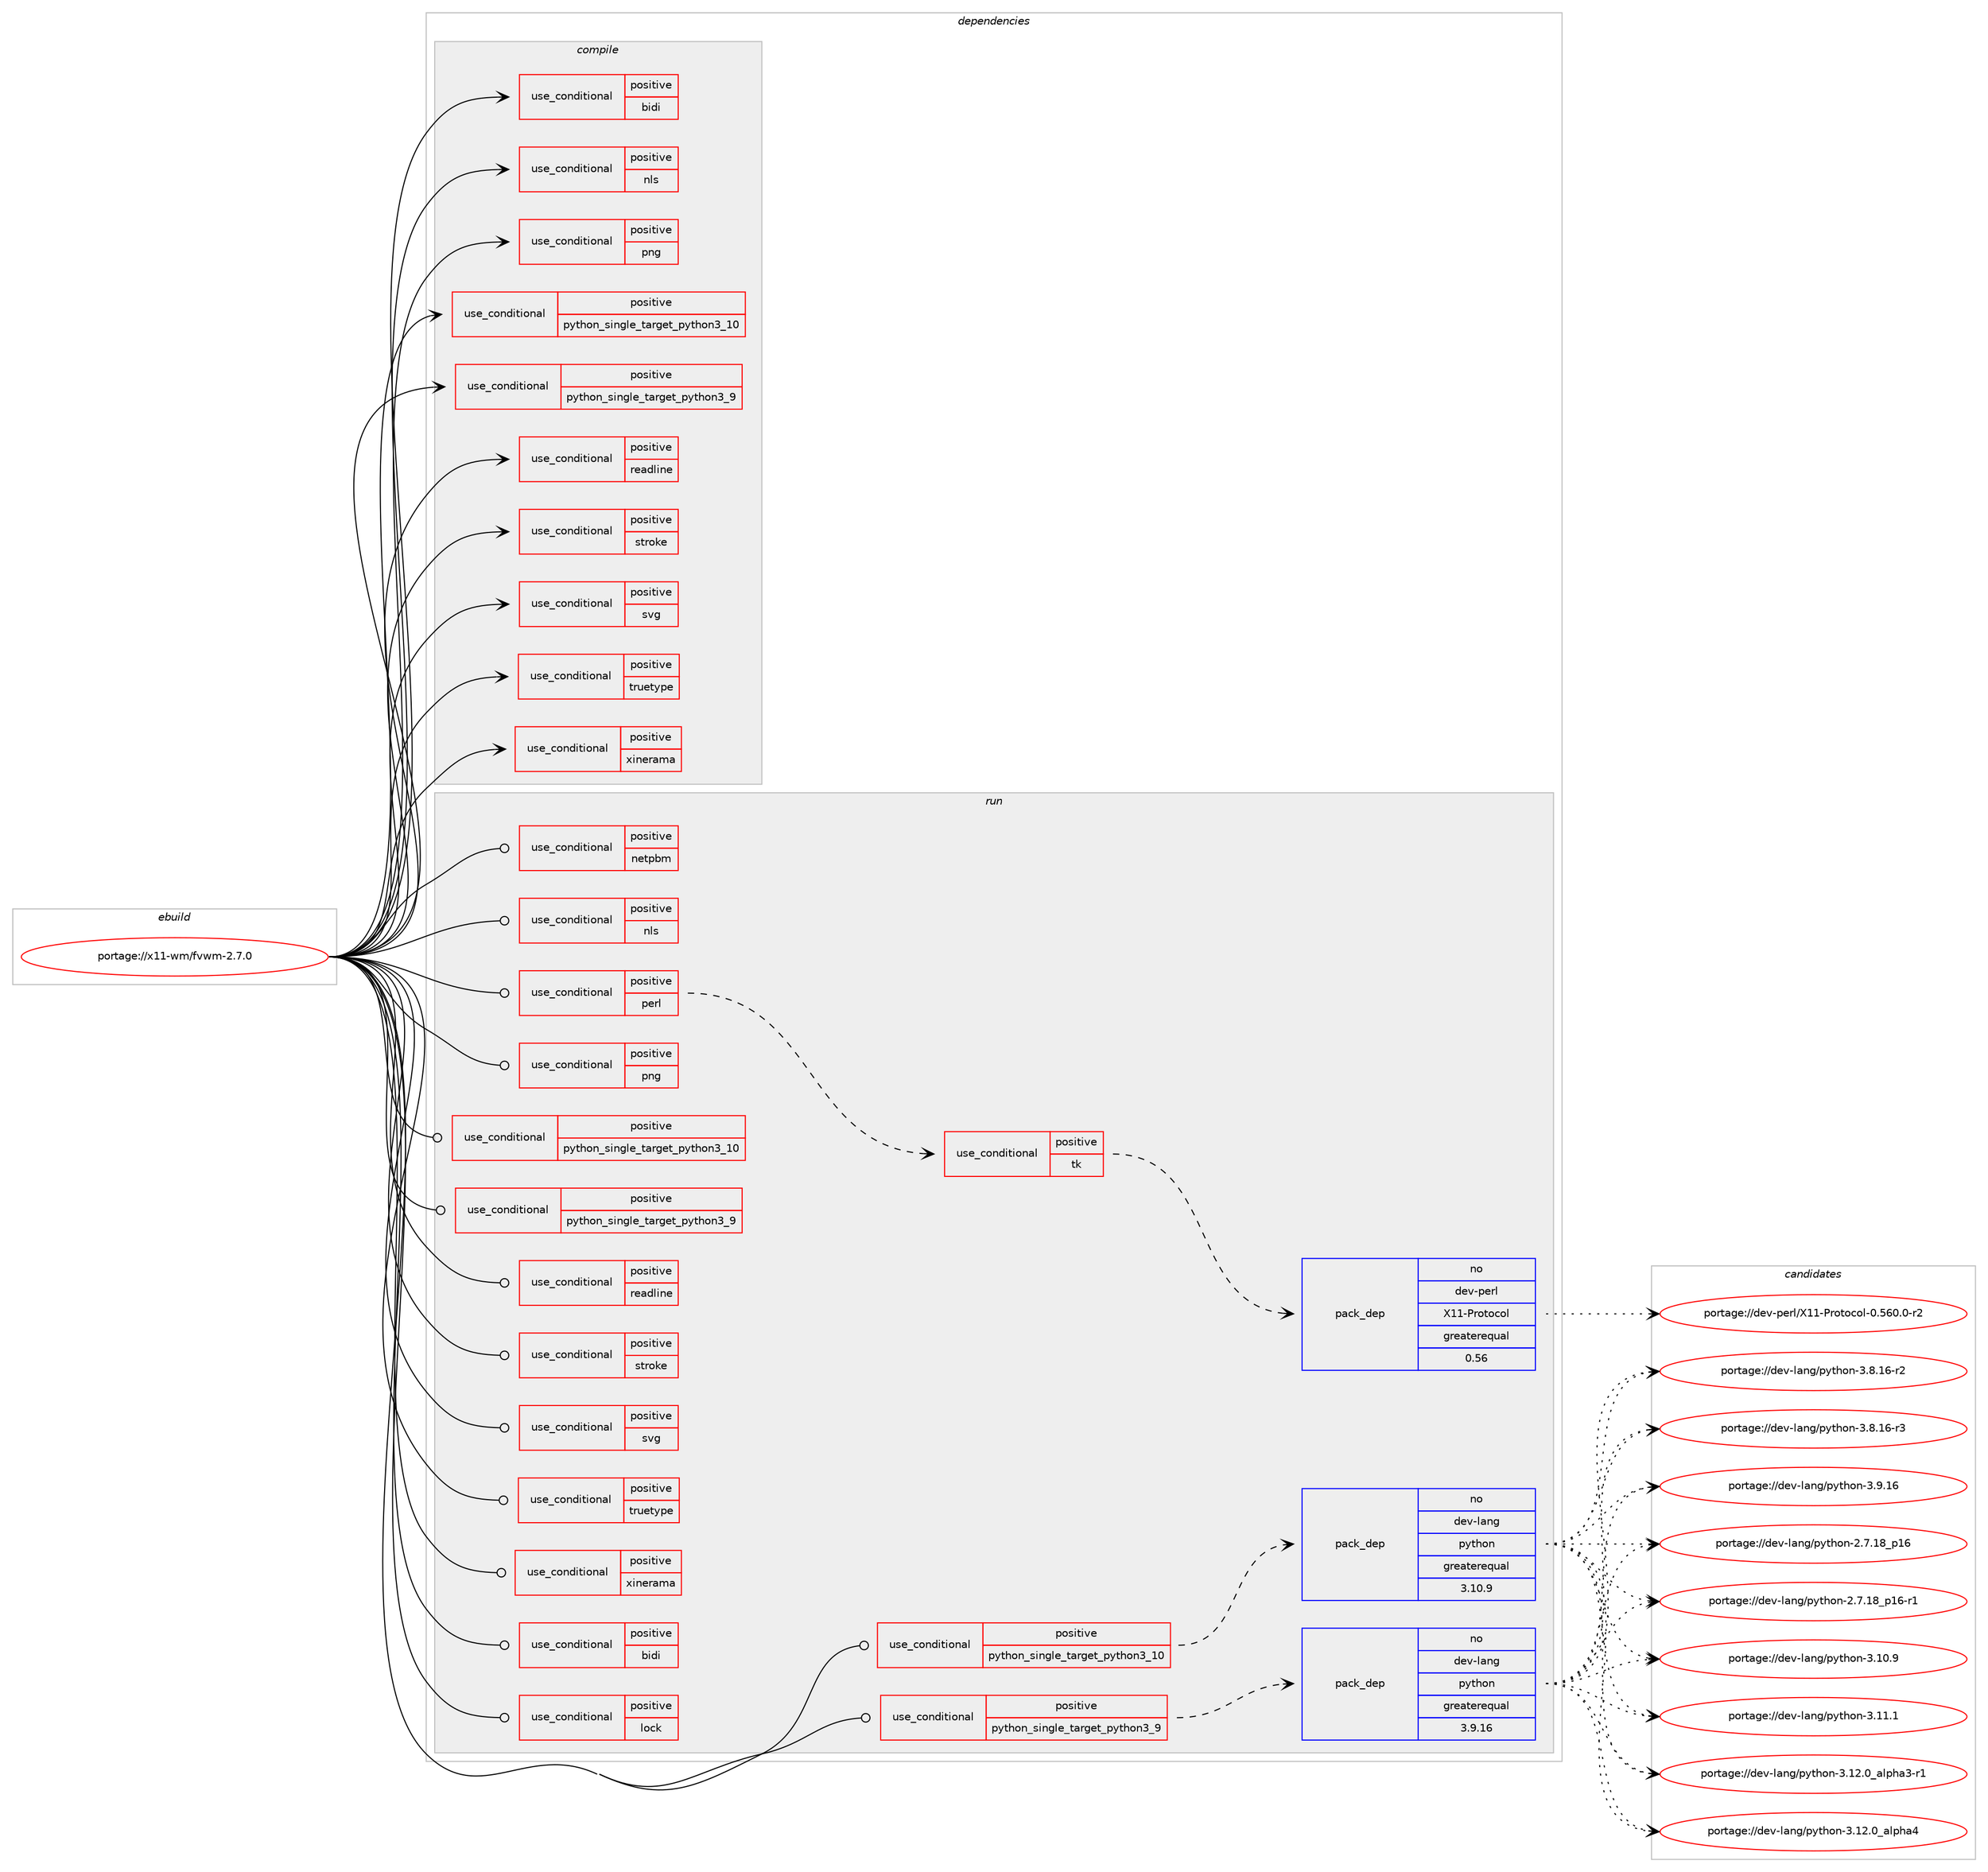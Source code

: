 digraph prolog {

# *************
# Graph options
# *************

newrank=true;
concentrate=true;
compound=true;
graph [rankdir=LR,fontname=Helvetica,fontsize=10,ranksep=1.5];#, ranksep=2.5, nodesep=0.2];
edge  [arrowhead=vee];
node  [fontname=Helvetica,fontsize=10];

# **********
# The ebuild
# **********

subgraph cluster_leftcol {
color=gray;
rank=same;
label=<<i>ebuild</i>>;
id [label="portage://x11-wm/fvwm-2.7.0", color=red, width=4, href="../x11-wm/fvwm-2.7.0.svg"];
}

# ****************
# The dependencies
# ****************

subgraph cluster_midcol {
color=gray;
label=<<i>dependencies</i>>;
subgraph cluster_compile {
fillcolor="#eeeeee";
style=filled;
label=<<i>compile</i>>;
subgraph cond5726 {
dependency9182 [label=<<TABLE BORDER="0" CELLBORDER="1" CELLSPACING="0" CELLPADDING="4"><TR><TD ROWSPAN="3" CELLPADDING="10">use_conditional</TD></TR><TR><TD>positive</TD></TR><TR><TD>bidi</TD></TR></TABLE>>, shape=none, color=red];
# *** BEGIN UNKNOWN DEPENDENCY TYPE (TODO) ***
# dependency9182 -> package_dependency(portage://x11-wm/fvwm-2.7.0,install,no,dev-libs,fribidi,none,[,,],[],[])
# *** END UNKNOWN DEPENDENCY TYPE (TODO) ***

}
id:e -> dependency9182:w [weight=20,style="solid",arrowhead="vee"];
subgraph cond5727 {
dependency9183 [label=<<TABLE BORDER="0" CELLBORDER="1" CELLSPACING="0" CELLPADDING="4"><TR><TD ROWSPAN="3" CELLPADDING="10">use_conditional</TD></TR><TR><TD>positive</TD></TR><TR><TD>nls</TD></TR></TABLE>>, shape=none, color=red];
# *** BEGIN UNKNOWN DEPENDENCY TYPE (TODO) ***
# dependency9183 -> package_dependency(portage://x11-wm/fvwm-2.7.0,install,no,virtual,libintl,none,[,,],[],[])
# *** END UNKNOWN DEPENDENCY TYPE (TODO) ***

}
id:e -> dependency9183:w [weight=20,style="solid",arrowhead="vee"];
subgraph cond5728 {
dependency9184 [label=<<TABLE BORDER="0" CELLBORDER="1" CELLSPACING="0" CELLPADDING="4"><TR><TD ROWSPAN="3" CELLPADDING="10">use_conditional</TD></TR><TR><TD>positive</TD></TR><TR><TD>png</TD></TR></TABLE>>, shape=none, color=red];
# *** BEGIN UNKNOWN DEPENDENCY TYPE (TODO) ***
# dependency9184 -> package_dependency(portage://x11-wm/fvwm-2.7.0,install,no,media-libs,libpng,none,[,,],[slot(0),equal],[])
# *** END UNKNOWN DEPENDENCY TYPE (TODO) ***

}
id:e -> dependency9184:w [weight=20,style="solid",arrowhead="vee"];
subgraph cond5729 {
dependency9185 [label=<<TABLE BORDER="0" CELLBORDER="1" CELLSPACING="0" CELLPADDING="4"><TR><TD ROWSPAN="3" CELLPADDING="10">use_conditional</TD></TR><TR><TD>positive</TD></TR><TR><TD>python_single_target_python3_10</TD></TR></TABLE>>, shape=none, color=red];
# *** BEGIN UNKNOWN DEPENDENCY TYPE (TODO) ***
# dependency9185 -> package_dependency(portage://x11-wm/fvwm-2.7.0,install,no,dev-python,pyxdg,none,[,,],[],[use(enable(python_targets_python3_10),negative)])
# *** END UNKNOWN DEPENDENCY TYPE (TODO) ***

}
id:e -> dependency9185:w [weight=20,style="solid",arrowhead="vee"];
subgraph cond5730 {
dependency9186 [label=<<TABLE BORDER="0" CELLBORDER="1" CELLSPACING="0" CELLPADDING="4"><TR><TD ROWSPAN="3" CELLPADDING="10">use_conditional</TD></TR><TR><TD>positive</TD></TR><TR><TD>python_single_target_python3_9</TD></TR></TABLE>>, shape=none, color=red];
# *** BEGIN UNKNOWN DEPENDENCY TYPE (TODO) ***
# dependency9186 -> package_dependency(portage://x11-wm/fvwm-2.7.0,install,no,dev-python,pyxdg,none,[,,],[],[use(enable(python_targets_python3_9),negative)])
# *** END UNKNOWN DEPENDENCY TYPE (TODO) ***

}
id:e -> dependency9186:w [weight=20,style="solid",arrowhead="vee"];
subgraph cond5731 {
dependency9187 [label=<<TABLE BORDER="0" CELLBORDER="1" CELLSPACING="0" CELLPADDING="4"><TR><TD ROWSPAN="3" CELLPADDING="10">use_conditional</TD></TR><TR><TD>positive</TD></TR><TR><TD>readline</TD></TR></TABLE>>, shape=none, color=red];
# *** BEGIN UNKNOWN DEPENDENCY TYPE (TODO) ***
# dependency9187 -> package_dependency(portage://x11-wm/fvwm-2.7.0,install,no,sys-libs,ncurses,none,[,,],[slot(0),equal],[])
# *** END UNKNOWN DEPENDENCY TYPE (TODO) ***

# *** BEGIN UNKNOWN DEPENDENCY TYPE (TODO) ***
# dependency9187 -> package_dependency(portage://x11-wm/fvwm-2.7.0,install,no,sys-libs,readline,none,[,,],[slot(0),equal],[])
# *** END UNKNOWN DEPENDENCY TYPE (TODO) ***

}
id:e -> dependency9187:w [weight=20,style="solid",arrowhead="vee"];
subgraph cond5732 {
dependency9188 [label=<<TABLE BORDER="0" CELLBORDER="1" CELLSPACING="0" CELLPADDING="4"><TR><TD ROWSPAN="3" CELLPADDING="10">use_conditional</TD></TR><TR><TD>positive</TD></TR><TR><TD>stroke</TD></TR></TABLE>>, shape=none, color=red];
# *** BEGIN UNKNOWN DEPENDENCY TYPE (TODO) ***
# dependency9188 -> package_dependency(portage://x11-wm/fvwm-2.7.0,install,no,dev-libs,libstroke,none,[,,],[],[])
# *** END UNKNOWN DEPENDENCY TYPE (TODO) ***

}
id:e -> dependency9188:w [weight=20,style="solid",arrowhead="vee"];
subgraph cond5733 {
dependency9189 [label=<<TABLE BORDER="0" CELLBORDER="1" CELLSPACING="0" CELLPADDING="4"><TR><TD ROWSPAN="3" CELLPADDING="10">use_conditional</TD></TR><TR><TD>positive</TD></TR><TR><TD>svg</TD></TR></TABLE>>, shape=none, color=red];
# *** BEGIN UNKNOWN DEPENDENCY TYPE (TODO) ***
# dependency9189 -> package_dependency(portage://x11-wm/fvwm-2.7.0,install,no,gnome-base,librsvg,none,[,,],[],[])
# *** END UNKNOWN DEPENDENCY TYPE (TODO) ***

}
id:e -> dependency9189:w [weight=20,style="solid",arrowhead="vee"];
subgraph cond5734 {
dependency9190 [label=<<TABLE BORDER="0" CELLBORDER="1" CELLSPACING="0" CELLPADDING="4"><TR><TD ROWSPAN="3" CELLPADDING="10">use_conditional</TD></TR><TR><TD>positive</TD></TR><TR><TD>truetype</TD></TR></TABLE>>, shape=none, color=red];
# *** BEGIN UNKNOWN DEPENDENCY TYPE (TODO) ***
# dependency9190 -> package_dependency(portage://x11-wm/fvwm-2.7.0,install,no,media-libs,fontconfig,none,[,,],[],[])
# *** END UNKNOWN DEPENDENCY TYPE (TODO) ***

# *** BEGIN UNKNOWN DEPENDENCY TYPE (TODO) ***
# dependency9190 -> package_dependency(portage://x11-wm/fvwm-2.7.0,install,no,x11-libs,libXft,none,[,,],[],[])
# *** END UNKNOWN DEPENDENCY TYPE (TODO) ***

}
id:e -> dependency9190:w [weight=20,style="solid",arrowhead="vee"];
subgraph cond5735 {
dependency9191 [label=<<TABLE BORDER="0" CELLBORDER="1" CELLSPACING="0" CELLPADDING="4"><TR><TD ROWSPAN="3" CELLPADDING="10">use_conditional</TD></TR><TR><TD>positive</TD></TR><TR><TD>xinerama</TD></TR></TABLE>>, shape=none, color=red];
# *** BEGIN UNKNOWN DEPENDENCY TYPE (TODO) ***
# dependency9191 -> package_dependency(portage://x11-wm/fvwm-2.7.0,install,no,x11-libs,libXinerama,none,[,,],[],[])
# *** END UNKNOWN DEPENDENCY TYPE (TODO) ***

}
id:e -> dependency9191:w [weight=20,style="solid",arrowhead="vee"];
# *** BEGIN UNKNOWN DEPENDENCY TYPE (TODO) ***
# id -> package_dependency(portage://x11-wm/fvwm-2.7.0,install,no,sys-libs,zlib,none,[,,],[],[])
# *** END UNKNOWN DEPENDENCY TYPE (TODO) ***

# *** BEGIN UNKNOWN DEPENDENCY TYPE (TODO) ***
# id -> package_dependency(portage://x11-wm/fvwm-2.7.0,install,no,virtual,libiconv,none,[,,],[],[])
# *** END UNKNOWN DEPENDENCY TYPE (TODO) ***

# *** BEGIN UNKNOWN DEPENDENCY TYPE (TODO) ***
# id -> package_dependency(portage://x11-wm/fvwm-2.7.0,install,no,x11-base,xorg-proto,none,[,,],[],[])
# *** END UNKNOWN DEPENDENCY TYPE (TODO) ***

# *** BEGIN UNKNOWN DEPENDENCY TYPE (TODO) ***
# id -> package_dependency(portage://x11-wm/fvwm-2.7.0,install,no,x11-libs,libICE,none,[,,],[],[])
# *** END UNKNOWN DEPENDENCY TYPE (TODO) ***

# *** BEGIN UNKNOWN DEPENDENCY TYPE (TODO) ***
# id -> package_dependency(portage://x11-wm/fvwm-2.7.0,install,no,x11-libs,libSM,none,[,,],[],[])
# *** END UNKNOWN DEPENDENCY TYPE (TODO) ***

# *** BEGIN UNKNOWN DEPENDENCY TYPE (TODO) ***
# id -> package_dependency(portage://x11-wm/fvwm-2.7.0,install,no,x11-libs,libX11,none,[,,],[],[])
# *** END UNKNOWN DEPENDENCY TYPE (TODO) ***

# *** BEGIN UNKNOWN DEPENDENCY TYPE (TODO) ***
# id -> package_dependency(portage://x11-wm/fvwm-2.7.0,install,no,x11-libs,libXau,none,[,,],[],[])
# *** END UNKNOWN DEPENDENCY TYPE (TODO) ***

# *** BEGIN UNKNOWN DEPENDENCY TYPE (TODO) ***
# id -> package_dependency(portage://x11-wm/fvwm-2.7.0,install,no,x11-libs,libXcursor,none,[,,],[],[])
# *** END UNKNOWN DEPENDENCY TYPE (TODO) ***

# *** BEGIN UNKNOWN DEPENDENCY TYPE (TODO) ***
# id -> package_dependency(portage://x11-wm/fvwm-2.7.0,install,no,x11-libs,libXdmcp,none,[,,],[],[])
# *** END UNKNOWN DEPENDENCY TYPE (TODO) ***

# *** BEGIN UNKNOWN DEPENDENCY TYPE (TODO) ***
# id -> package_dependency(portage://x11-wm/fvwm-2.7.0,install,no,x11-libs,libXext,none,[,,],[],[])
# *** END UNKNOWN DEPENDENCY TYPE (TODO) ***

# *** BEGIN UNKNOWN DEPENDENCY TYPE (TODO) ***
# id -> package_dependency(portage://x11-wm/fvwm-2.7.0,install,no,x11-libs,libXfixes,none,[,,],[],[])
# *** END UNKNOWN DEPENDENCY TYPE (TODO) ***

# *** BEGIN UNKNOWN DEPENDENCY TYPE (TODO) ***
# id -> package_dependency(portage://x11-wm/fvwm-2.7.0,install,no,x11-libs,libXpm,none,[,,],[],[])
# *** END UNKNOWN DEPENDENCY TYPE (TODO) ***

# *** BEGIN UNKNOWN DEPENDENCY TYPE (TODO) ***
# id -> package_dependency(portage://x11-wm/fvwm-2.7.0,install,no,x11-libs,libXrandr,none,[,,],[],[])
# *** END UNKNOWN DEPENDENCY TYPE (TODO) ***

# *** BEGIN UNKNOWN DEPENDENCY TYPE (TODO) ***
# id -> package_dependency(portage://x11-wm/fvwm-2.7.0,install,no,x11-libs,libXrender,none,[,,],[],[])
# *** END UNKNOWN DEPENDENCY TYPE (TODO) ***

# *** BEGIN UNKNOWN DEPENDENCY TYPE (TODO) ***
# id -> package_dependency(portage://x11-wm/fvwm-2.7.0,install,no,x11-libs,libxcb,none,[,,],[],[])
# *** END UNKNOWN DEPENDENCY TYPE (TODO) ***

}
subgraph cluster_compileandrun {
fillcolor="#eeeeee";
style=filled;
label=<<i>compile and run</i>>;
}
subgraph cluster_run {
fillcolor="#eeeeee";
style=filled;
label=<<i>run</i>>;
subgraph cond5736 {
dependency9192 [label=<<TABLE BORDER="0" CELLBORDER="1" CELLSPACING="0" CELLPADDING="4"><TR><TD ROWSPAN="3" CELLPADDING="10">use_conditional</TD></TR><TR><TD>positive</TD></TR><TR><TD>bidi</TD></TR></TABLE>>, shape=none, color=red];
# *** BEGIN UNKNOWN DEPENDENCY TYPE (TODO) ***
# dependency9192 -> package_dependency(portage://x11-wm/fvwm-2.7.0,run,no,dev-libs,fribidi,none,[,,],[],[])
# *** END UNKNOWN DEPENDENCY TYPE (TODO) ***

}
id:e -> dependency9192:w [weight=20,style="solid",arrowhead="odot"];
subgraph cond5737 {
dependency9193 [label=<<TABLE BORDER="0" CELLBORDER="1" CELLSPACING="0" CELLPADDING="4"><TR><TD ROWSPAN="3" CELLPADDING="10">use_conditional</TD></TR><TR><TD>positive</TD></TR><TR><TD>lock</TD></TR></TABLE>>, shape=none, color=red];
# *** BEGIN UNKNOWN DEPENDENCY TYPE (TODO) ***
# dependency9193 -> package_dependency(portage://x11-wm/fvwm-2.7.0,run,no,x11-misc,xlockmore,none,[,,],[],[])
# *** END UNKNOWN DEPENDENCY TYPE (TODO) ***

}
id:e -> dependency9193:w [weight=20,style="solid",arrowhead="odot"];
subgraph cond5738 {
dependency9194 [label=<<TABLE BORDER="0" CELLBORDER="1" CELLSPACING="0" CELLPADDING="4"><TR><TD ROWSPAN="3" CELLPADDING="10">use_conditional</TD></TR><TR><TD>positive</TD></TR><TR><TD>netpbm</TD></TR></TABLE>>, shape=none, color=red];
# *** BEGIN UNKNOWN DEPENDENCY TYPE (TODO) ***
# dependency9194 -> package_dependency(portage://x11-wm/fvwm-2.7.0,run,no,media-libs,netpbm,none,[,,],[],[])
# *** END UNKNOWN DEPENDENCY TYPE (TODO) ***

}
id:e -> dependency9194:w [weight=20,style="solid",arrowhead="odot"];
subgraph cond5739 {
dependency9195 [label=<<TABLE BORDER="0" CELLBORDER="1" CELLSPACING="0" CELLPADDING="4"><TR><TD ROWSPAN="3" CELLPADDING="10">use_conditional</TD></TR><TR><TD>positive</TD></TR><TR><TD>nls</TD></TR></TABLE>>, shape=none, color=red];
# *** BEGIN UNKNOWN DEPENDENCY TYPE (TODO) ***
# dependency9195 -> package_dependency(portage://x11-wm/fvwm-2.7.0,run,no,virtual,libintl,none,[,,],[],[])
# *** END UNKNOWN DEPENDENCY TYPE (TODO) ***

}
id:e -> dependency9195:w [weight=20,style="solid",arrowhead="odot"];
subgraph cond5740 {
dependency9196 [label=<<TABLE BORDER="0" CELLBORDER="1" CELLSPACING="0" CELLPADDING="4"><TR><TD ROWSPAN="3" CELLPADDING="10">use_conditional</TD></TR><TR><TD>positive</TD></TR><TR><TD>perl</TD></TR></TABLE>>, shape=none, color=red];
subgraph cond5741 {
dependency9197 [label=<<TABLE BORDER="0" CELLBORDER="1" CELLSPACING="0" CELLPADDING="4"><TR><TD ROWSPAN="3" CELLPADDING="10">use_conditional</TD></TR><TR><TD>positive</TD></TR><TR><TD>tk</TD></TR></TABLE>>, shape=none, color=red];
# *** BEGIN UNKNOWN DEPENDENCY TYPE (TODO) ***
# dependency9197 -> package_dependency(portage://x11-wm/fvwm-2.7.0,run,no,dev-lang,tk,none,[,,],[],[])
# *** END UNKNOWN DEPENDENCY TYPE (TODO) ***

# *** BEGIN UNKNOWN DEPENDENCY TYPE (TODO) ***
# dependency9197 -> package_dependency(portage://x11-wm/fvwm-2.7.0,run,no,dev-perl,Tk,none,[,,],[],[])
# *** END UNKNOWN DEPENDENCY TYPE (TODO) ***

subgraph pack3324 {
dependency9198 [label=<<TABLE BORDER="0" CELLBORDER="1" CELLSPACING="0" CELLPADDING="4" WIDTH="220"><TR><TD ROWSPAN="6" CELLPADDING="30">pack_dep</TD></TR><TR><TD WIDTH="110">no</TD></TR><TR><TD>dev-perl</TD></TR><TR><TD>X11-Protocol</TD></TR><TR><TD>greaterequal</TD></TR><TR><TD>0.56</TD></TR></TABLE>>, shape=none, color=blue];
}
dependency9197:e -> dependency9198:w [weight=20,style="dashed",arrowhead="vee"];
}
dependency9196:e -> dependency9197:w [weight=20,style="dashed",arrowhead="vee"];
}
id:e -> dependency9196:w [weight=20,style="solid",arrowhead="odot"];
subgraph cond5742 {
dependency9199 [label=<<TABLE BORDER="0" CELLBORDER="1" CELLSPACING="0" CELLPADDING="4"><TR><TD ROWSPAN="3" CELLPADDING="10">use_conditional</TD></TR><TR><TD>positive</TD></TR><TR><TD>png</TD></TR></TABLE>>, shape=none, color=red];
# *** BEGIN UNKNOWN DEPENDENCY TYPE (TODO) ***
# dependency9199 -> package_dependency(portage://x11-wm/fvwm-2.7.0,run,no,media-libs,libpng,none,[,,],[slot(0),equal],[])
# *** END UNKNOWN DEPENDENCY TYPE (TODO) ***

}
id:e -> dependency9199:w [weight=20,style="solid",arrowhead="odot"];
subgraph cond5743 {
dependency9200 [label=<<TABLE BORDER="0" CELLBORDER="1" CELLSPACING="0" CELLPADDING="4"><TR><TD ROWSPAN="3" CELLPADDING="10">use_conditional</TD></TR><TR><TD>positive</TD></TR><TR><TD>python_single_target_python3_10</TD></TR></TABLE>>, shape=none, color=red];
subgraph pack3325 {
dependency9201 [label=<<TABLE BORDER="0" CELLBORDER="1" CELLSPACING="0" CELLPADDING="4" WIDTH="220"><TR><TD ROWSPAN="6" CELLPADDING="30">pack_dep</TD></TR><TR><TD WIDTH="110">no</TD></TR><TR><TD>dev-lang</TD></TR><TR><TD>python</TD></TR><TR><TD>greaterequal</TD></TR><TR><TD>3.10.9</TD></TR></TABLE>>, shape=none, color=blue];
}
dependency9200:e -> dependency9201:w [weight=20,style="dashed",arrowhead="vee"];
}
id:e -> dependency9200:w [weight=20,style="solid",arrowhead="odot"];
subgraph cond5744 {
dependency9202 [label=<<TABLE BORDER="0" CELLBORDER="1" CELLSPACING="0" CELLPADDING="4"><TR><TD ROWSPAN="3" CELLPADDING="10">use_conditional</TD></TR><TR><TD>positive</TD></TR><TR><TD>python_single_target_python3_10</TD></TR></TABLE>>, shape=none, color=red];
# *** BEGIN UNKNOWN DEPENDENCY TYPE (TODO) ***
# dependency9202 -> package_dependency(portage://x11-wm/fvwm-2.7.0,run,no,dev-python,pyxdg,none,[,,],[],[use(enable(python_targets_python3_10),negative)])
# *** END UNKNOWN DEPENDENCY TYPE (TODO) ***

}
id:e -> dependency9202:w [weight=20,style="solid",arrowhead="odot"];
subgraph cond5745 {
dependency9203 [label=<<TABLE BORDER="0" CELLBORDER="1" CELLSPACING="0" CELLPADDING="4"><TR><TD ROWSPAN="3" CELLPADDING="10">use_conditional</TD></TR><TR><TD>positive</TD></TR><TR><TD>python_single_target_python3_9</TD></TR></TABLE>>, shape=none, color=red];
subgraph pack3326 {
dependency9204 [label=<<TABLE BORDER="0" CELLBORDER="1" CELLSPACING="0" CELLPADDING="4" WIDTH="220"><TR><TD ROWSPAN="6" CELLPADDING="30">pack_dep</TD></TR><TR><TD WIDTH="110">no</TD></TR><TR><TD>dev-lang</TD></TR><TR><TD>python</TD></TR><TR><TD>greaterequal</TD></TR><TR><TD>3.9.16</TD></TR></TABLE>>, shape=none, color=blue];
}
dependency9203:e -> dependency9204:w [weight=20,style="dashed",arrowhead="vee"];
}
id:e -> dependency9203:w [weight=20,style="solid",arrowhead="odot"];
subgraph cond5746 {
dependency9205 [label=<<TABLE BORDER="0" CELLBORDER="1" CELLSPACING="0" CELLPADDING="4"><TR><TD ROWSPAN="3" CELLPADDING="10">use_conditional</TD></TR><TR><TD>positive</TD></TR><TR><TD>python_single_target_python3_9</TD></TR></TABLE>>, shape=none, color=red];
# *** BEGIN UNKNOWN DEPENDENCY TYPE (TODO) ***
# dependency9205 -> package_dependency(portage://x11-wm/fvwm-2.7.0,run,no,dev-python,pyxdg,none,[,,],[],[use(enable(python_targets_python3_9),negative)])
# *** END UNKNOWN DEPENDENCY TYPE (TODO) ***

}
id:e -> dependency9205:w [weight=20,style="solid",arrowhead="odot"];
subgraph cond5747 {
dependency9206 [label=<<TABLE BORDER="0" CELLBORDER="1" CELLSPACING="0" CELLPADDING="4"><TR><TD ROWSPAN="3" CELLPADDING="10">use_conditional</TD></TR><TR><TD>positive</TD></TR><TR><TD>readline</TD></TR></TABLE>>, shape=none, color=red];
# *** BEGIN UNKNOWN DEPENDENCY TYPE (TODO) ***
# dependency9206 -> package_dependency(portage://x11-wm/fvwm-2.7.0,run,no,sys-libs,ncurses,none,[,,],[slot(0),equal],[])
# *** END UNKNOWN DEPENDENCY TYPE (TODO) ***

# *** BEGIN UNKNOWN DEPENDENCY TYPE (TODO) ***
# dependency9206 -> package_dependency(portage://x11-wm/fvwm-2.7.0,run,no,sys-libs,readline,none,[,,],[slot(0),equal],[])
# *** END UNKNOWN DEPENDENCY TYPE (TODO) ***

}
id:e -> dependency9206:w [weight=20,style="solid",arrowhead="odot"];
subgraph cond5748 {
dependency9207 [label=<<TABLE BORDER="0" CELLBORDER="1" CELLSPACING="0" CELLPADDING="4"><TR><TD ROWSPAN="3" CELLPADDING="10">use_conditional</TD></TR><TR><TD>positive</TD></TR><TR><TD>stroke</TD></TR></TABLE>>, shape=none, color=red];
# *** BEGIN UNKNOWN DEPENDENCY TYPE (TODO) ***
# dependency9207 -> package_dependency(portage://x11-wm/fvwm-2.7.0,run,no,dev-libs,libstroke,none,[,,],[],[])
# *** END UNKNOWN DEPENDENCY TYPE (TODO) ***

}
id:e -> dependency9207:w [weight=20,style="solid",arrowhead="odot"];
subgraph cond5749 {
dependency9208 [label=<<TABLE BORDER="0" CELLBORDER="1" CELLSPACING="0" CELLPADDING="4"><TR><TD ROWSPAN="3" CELLPADDING="10">use_conditional</TD></TR><TR><TD>positive</TD></TR><TR><TD>svg</TD></TR></TABLE>>, shape=none, color=red];
# *** BEGIN UNKNOWN DEPENDENCY TYPE (TODO) ***
# dependency9208 -> package_dependency(portage://x11-wm/fvwm-2.7.0,run,no,gnome-base,librsvg,none,[,,],[],[])
# *** END UNKNOWN DEPENDENCY TYPE (TODO) ***

}
id:e -> dependency9208:w [weight=20,style="solid",arrowhead="odot"];
subgraph cond5750 {
dependency9209 [label=<<TABLE BORDER="0" CELLBORDER="1" CELLSPACING="0" CELLPADDING="4"><TR><TD ROWSPAN="3" CELLPADDING="10">use_conditional</TD></TR><TR><TD>positive</TD></TR><TR><TD>truetype</TD></TR></TABLE>>, shape=none, color=red];
# *** BEGIN UNKNOWN DEPENDENCY TYPE (TODO) ***
# dependency9209 -> package_dependency(portage://x11-wm/fvwm-2.7.0,run,no,media-libs,fontconfig,none,[,,],[],[])
# *** END UNKNOWN DEPENDENCY TYPE (TODO) ***

# *** BEGIN UNKNOWN DEPENDENCY TYPE (TODO) ***
# dependency9209 -> package_dependency(portage://x11-wm/fvwm-2.7.0,run,no,x11-libs,libXft,none,[,,],[],[])
# *** END UNKNOWN DEPENDENCY TYPE (TODO) ***

}
id:e -> dependency9209:w [weight=20,style="solid",arrowhead="odot"];
subgraph cond5751 {
dependency9210 [label=<<TABLE BORDER="0" CELLBORDER="1" CELLSPACING="0" CELLPADDING="4"><TR><TD ROWSPAN="3" CELLPADDING="10">use_conditional</TD></TR><TR><TD>positive</TD></TR><TR><TD>xinerama</TD></TR></TABLE>>, shape=none, color=red];
# *** BEGIN UNKNOWN DEPENDENCY TYPE (TODO) ***
# dependency9210 -> package_dependency(portage://x11-wm/fvwm-2.7.0,run,no,x11-libs,libXinerama,none,[,,],[],[])
# *** END UNKNOWN DEPENDENCY TYPE (TODO) ***

}
id:e -> dependency9210:w [weight=20,style="solid",arrowhead="odot"];
# *** BEGIN UNKNOWN DEPENDENCY TYPE (TODO) ***
# id -> package_dependency(portage://x11-wm/fvwm-2.7.0,run,no,dev-lang,perl,none,[,,],[],[])
# *** END UNKNOWN DEPENDENCY TYPE (TODO) ***

# *** BEGIN UNKNOWN DEPENDENCY TYPE (TODO) ***
# id -> package_dependency(portage://x11-wm/fvwm-2.7.0,run,no,sys-apps,debianutils,none,[,,],[],[])
# *** END UNKNOWN DEPENDENCY TYPE (TODO) ***

# *** BEGIN UNKNOWN DEPENDENCY TYPE (TODO) ***
# id -> package_dependency(portage://x11-wm/fvwm-2.7.0,run,no,sys-libs,zlib,none,[,,],[],[])
# *** END UNKNOWN DEPENDENCY TYPE (TODO) ***

# *** BEGIN UNKNOWN DEPENDENCY TYPE (TODO) ***
# id -> package_dependency(portage://x11-wm/fvwm-2.7.0,run,no,virtual,libiconv,none,[,,],[],[])
# *** END UNKNOWN DEPENDENCY TYPE (TODO) ***

# *** BEGIN UNKNOWN DEPENDENCY TYPE (TODO) ***
# id -> package_dependency(portage://x11-wm/fvwm-2.7.0,run,no,x11-libs,libICE,none,[,,],[],[])
# *** END UNKNOWN DEPENDENCY TYPE (TODO) ***

# *** BEGIN UNKNOWN DEPENDENCY TYPE (TODO) ***
# id -> package_dependency(portage://x11-wm/fvwm-2.7.0,run,no,x11-libs,libSM,none,[,,],[],[])
# *** END UNKNOWN DEPENDENCY TYPE (TODO) ***

# *** BEGIN UNKNOWN DEPENDENCY TYPE (TODO) ***
# id -> package_dependency(portage://x11-wm/fvwm-2.7.0,run,no,x11-libs,libX11,none,[,,],[],[])
# *** END UNKNOWN DEPENDENCY TYPE (TODO) ***

# *** BEGIN UNKNOWN DEPENDENCY TYPE (TODO) ***
# id -> package_dependency(portage://x11-wm/fvwm-2.7.0,run,no,x11-libs,libXau,none,[,,],[],[])
# *** END UNKNOWN DEPENDENCY TYPE (TODO) ***

# *** BEGIN UNKNOWN DEPENDENCY TYPE (TODO) ***
# id -> package_dependency(portage://x11-wm/fvwm-2.7.0,run,no,x11-libs,libXcursor,none,[,,],[],[])
# *** END UNKNOWN DEPENDENCY TYPE (TODO) ***

# *** BEGIN UNKNOWN DEPENDENCY TYPE (TODO) ***
# id -> package_dependency(portage://x11-wm/fvwm-2.7.0,run,no,x11-libs,libXdmcp,none,[,,],[],[])
# *** END UNKNOWN DEPENDENCY TYPE (TODO) ***

# *** BEGIN UNKNOWN DEPENDENCY TYPE (TODO) ***
# id -> package_dependency(portage://x11-wm/fvwm-2.7.0,run,no,x11-libs,libXext,none,[,,],[],[])
# *** END UNKNOWN DEPENDENCY TYPE (TODO) ***

# *** BEGIN UNKNOWN DEPENDENCY TYPE (TODO) ***
# id -> package_dependency(portage://x11-wm/fvwm-2.7.0,run,no,x11-libs,libXfixes,none,[,,],[],[])
# *** END UNKNOWN DEPENDENCY TYPE (TODO) ***

# *** BEGIN UNKNOWN DEPENDENCY TYPE (TODO) ***
# id -> package_dependency(portage://x11-wm/fvwm-2.7.0,run,no,x11-libs,libXpm,none,[,,],[],[])
# *** END UNKNOWN DEPENDENCY TYPE (TODO) ***

# *** BEGIN UNKNOWN DEPENDENCY TYPE (TODO) ***
# id -> package_dependency(portage://x11-wm/fvwm-2.7.0,run,no,x11-libs,libXrandr,none,[,,],[],[])
# *** END UNKNOWN DEPENDENCY TYPE (TODO) ***

# *** BEGIN UNKNOWN DEPENDENCY TYPE (TODO) ***
# id -> package_dependency(portage://x11-wm/fvwm-2.7.0,run,no,x11-libs,libXrender,none,[,,],[],[])
# *** END UNKNOWN DEPENDENCY TYPE (TODO) ***

# *** BEGIN UNKNOWN DEPENDENCY TYPE (TODO) ***
# id -> package_dependency(portage://x11-wm/fvwm-2.7.0,run,no,x11-libs,libxcb,none,[,,],[],[])
# *** END UNKNOWN DEPENDENCY TYPE (TODO) ***

}
}

# **************
# The candidates
# **************

subgraph cluster_choices {
rank=same;
color=gray;
label=<<i>candidates</i>>;

subgraph choice3324 {
color=black;
nodesep=1;
choice100101118451121011141084788494945801141111161119911110845484653544846484511450 [label="portage://dev-perl/X11-Protocol-0.560.0-r2", color=red, width=4,href="../dev-perl/X11-Protocol-0.560.0-r2.svg"];
dependency9198:e -> choice100101118451121011141084788494945801141111161119911110845484653544846484511450:w [style=dotted,weight="100"];
}
subgraph choice3325 {
color=black;
nodesep=1;
choice10010111845108971101034711212111610411111045504655464956951124954 [label="portage://dev-lang/python-2.7.18_p16", color=red, width=4,href="../dev-lang/python-2.7.18_p16.svg"];
choice100101118451089711010347112121116104111110455046554649569511249544511449 [label="portage://dev-lang/python-2.7.18_p16-r1", color=red, width=4,href="../dev-lang/python-2.7.18_p16-r1.svg"];
choice10010111845108971101034711212111610411111045514649484657 [label="portage://dev-lang/python-3.10.9", color=red, width=4,href="../dev-lang/python-3.10.9.svg"];
choice10010111845108971101034711212111610411111045514649494649 [label="portage://dev-lang/python-3.11.1", color=red, width=4,href="../dev-lang/python-3.11.1.svg"];
choice10010111845108971101034711212111610411111045514649504648959710811210497514511449 [label="portage://dev-lang/python-3.12.0_alpha3-r1", color=red, width=4,href="../dev-lang/python-3.12.0_alpha3-r1.svg"];
choice1001011184510897110103471121211161041111104551464950464895971081121049752 [label="portage://dev-lang/python-3.12.0_alpha4", color=red, width=4,href="../dev-lang/python-3.12.0_alpha4.svg"];
choice100101118451089711010347112121116104111110455146564649544511450 [label="portage://dev-lang/python-3.8.16-r2", color=red, width=4,href="../dev-lang/python-3.8.16-r2.svg"];
choice100101118451089711010347112121116104111110455146564649544511451 [label="portage://dev-lang/python-3.8.16-r3", color=red, width=4,href="../dev-lang/python-3.8.16-r3.svg"];
choice10010111845108971101034711212111610411111045514657464954 [label="portage://dev-lang/python-3.9.16", color=red, width=4,href="../dev-lang/python-3.9.16.svg"];
dependency9201:e -> choice10010111845108971101034711212111610411111045504655464956951124954:w [style=dotted,weight="100"];
dependency9201:e -> choice100101118451089711010347112121116104111110455046554649569511249544511449:w [style=dotted,weight="100"];
dependency9201:e -> choice10010111845108971101034711212111610411111045514649484657:w [style=dotted,weight="100"];
dependency9201:e -> choice10010111845108971101034711212111610411111045514649494649:w [style=dotted,weight="100"];
dependency9201:e -> choice10010111845108971101034711212111610411111045514649504648959710811210497514511449:w [style=dotted,weight="100"];
dependency9201:e -> choice1001011184510897110103471121211161041111104551464950464895971081121049752:w [style=dotted,weight="100"];
dependency9201:e -> choice100101118451089711010347112121116104111110455146564649544511450:w [style=dotted,weight="100"];
dependency9201:e -> choice100101118451089711010347112121116104111110455146564649544511451:w [style=dotted,weight="100"];
dependency9201:e -> choice10010111845108971101034711212111610411111045514657464954:w [style=dotted,weight="100"];
}
subgraph choice3326 {
color=black;
nodesep=1;
choice10010111845108971101034711212111610411111045504655464956951124954 [label="portage://dev-lang/python-2.7.18_p16", color=red, width=4,href="../dev-lang/python-2.7.18_p16.svg"];
choice100101118451089711010347112121116104111110455046554649569511249544511449 [label="portage://dev-lang/python-2.7.18_p16-r1", color=red, width=4,href="../dev-lang/python-2.7.18_p16-r1.svg"];
choice10010111845108971101034711212111610411111045514649484657 [label="portage://dev-lang/python-3.10.9", color=red, width=4,href="../dev-lang/python-3.10.9.svg"];
choice10010111845108971101034711212111610411111045514649494649 [label="portage://dev-lang/python-3.11.1", color=red, width=4,href="../dev-lang/python-3.11.1.svg"];
choice10010111845108971101034711212111610411111045514649504648959710811210497514511449 [label="portage://dev-lang/python-3.12.0_alpha3-r1", color=red, width=4,href="../dev-lang/python-3.12.0_alpha3-r1.svg"];
choice1001011184510897110103471121211161041111104551464950464895971081121049752 [label="portage://dev-lang/python-3.12.0_alpha4", color=red, width=4,href="../dev-lang/python-3.12.0_alpha4.svg"];
choice100101118451089711010347112121116104111110455146564649544511450 [label="portage://dev-lang/python-3.8.16-r2", color=red, width=4,href="../dev-lang/python-3.8.16-r2.svg"];
choice100101118451089711010347112121116104111110455146564649544511451 [label="portage://dev-lang/python-3.8.16-r3", color=red, width=4,href="../dev-lang/python-3.8.16-r3.svg"];
choice10010111845108971101034711212111610411111045514657464954 [label="portage://dev-lang/python-3.9.16", color=red, width=4,href="../dev-lang/python-3.9.16.svg"];
dependency9204:e -> choice10010111845108971101034711212111610411111045504655464956951124954:w [style=dotted,weight="100"];
dependency9204:e -> choice100101118451089711010347112121116104111110455046554649569511249544511449:w [style=dotted,weight="100"];
dependency9204:e -> choice10010111845108971101034711212111610411111045514649484657:w [style=dotted,weight="100"];
dependency9204:e -> choice10010111845108971101034711212111610411111045514649494649:w [style=dotted,weight="100"];
dependency9204:e -> choice10010111845108971101034711212111610411111045514649504648959710811210497514511449:w [style=dotted,weight="100"];
dependency9204:e -> choice1001011184510897110103471121211161041111104551464950464895971081121049752:w [style=dotted,weight="100"];
dependency9204:e -> choice100101118451089711010347112121116104111110455146564649544511450:w [style=dotted,weight="100"];
dependency9204:e -> choice100101118451089711010347112121116104111110455146564649544511451:w [style=dotted,weight="100"];
dependency9204:e -> choice10010111845108971101034711212111610411111045514657464954:w [style=dotted,weight="100"];
}
}

}
